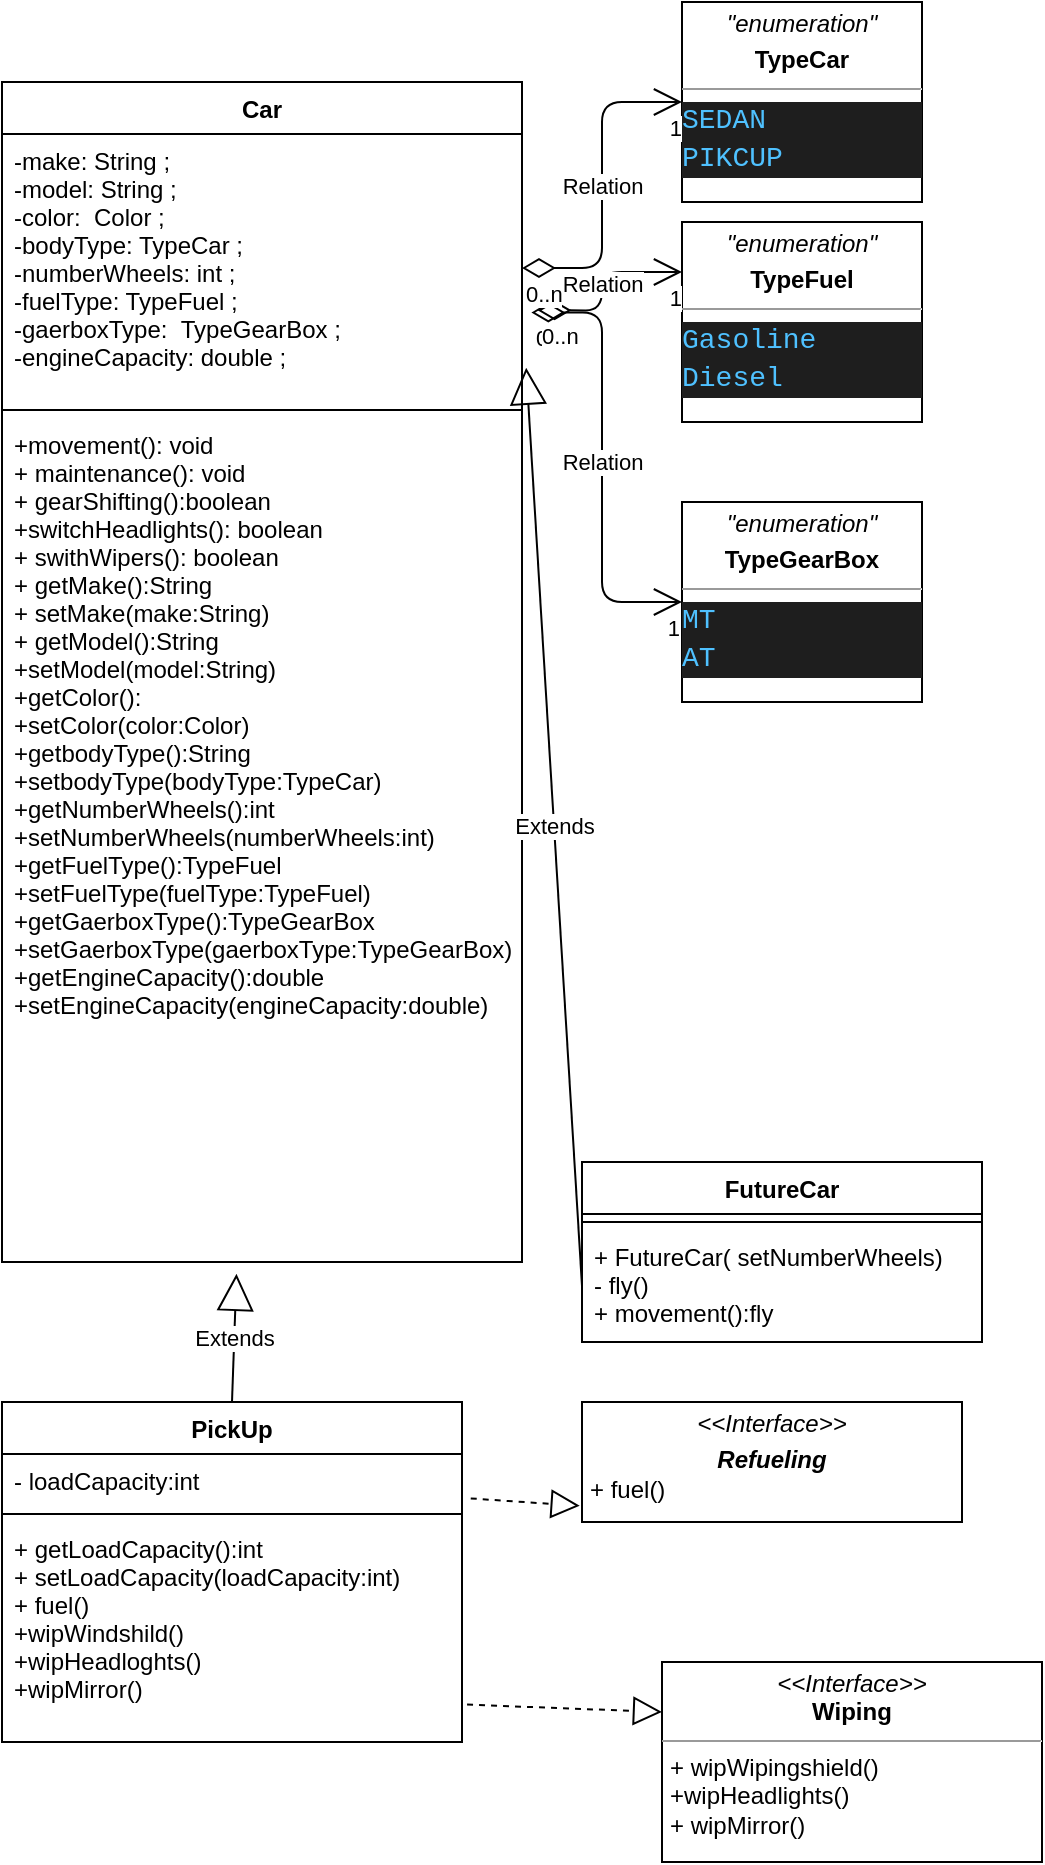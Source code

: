 <mxfile>
    <diagram id="IvUjVm4ccQzjB-OKepJw" name="Page-1">
        <mxGraphModel dx="1052" dy="722" grid="1" gridSize="10" guides="1" tooltips="1" connect="1" arrows="1" fold="1" page="1" pageScale="1" pageWidth="827" pageHeight="1169" math="0" shadow="0">
            <root>
                <mxCell id="0"/>
                <mxCell id="1" parent="0"/>
                <mxCell id="2" value="Car" style="swimlane;fontStyle=1;align=center;verticalAlign=top;childLayout=stackLayout;horizontal=1;startSize=26;horizontalStack=0;resizeParent=1;resizeParentMax=0;resizeLast=0;collapsible=1;marginBottom=0;" parent="1" vertex="1">
                    <mxGeometry x="130" y="50" width="260" height="590" as="geometry"/>
                </mxCell>
                <mxCell id="3" value="-make: String ;&#10;-model: String ;&#10;-color:  Color ;&#10;-bodyType: TypeCar ;&#10;-numberWheels: int ;&#10;-fuelType: TypeFuel ;&#10;-gaerboxType:  TypeGearBox ;&#10;-engineCapacity: double ;" style="text;strokeColor=none;fillColor=none;align=left;verticalAlign=top;spacingLeft=4;spacingRight=4;overflow=hidden;rotatable=0;points=[[0,0.5],[1,0.5]];portConstraint=eastwest;" parent="2" vertex="1">
                    <mxGeometry y="26" width="260" height="134" as="geometry"/>
                </mxCell>
                <mxCell id="4" value="" style="line;strokeWidth=1;fillColor=none;align=left;verticalAlign=middle;spacingTop=-1;spacingLeft=3;spacingRight=3;rotatable=0;labelPosition=right;points=[];portConstraint=eastwest;" parent="2" vertex="1">
                    <mxGeometry y="160" width="260" height="8" as="geometry"/>
                </mxCell>
                <mxCell id="5" value="+movement(): void&#10;+ maintenance(): void&#10;+ gearShifting():boolean&#10;+switchHeadlights(): boolean&#10;+ swithWipers(): boolean&#10;+ getMake():String&#10;+ setMake(make:String)&#10;+ getModel():String&#10;+setModel(model:String)&#10;+getColor():&#10;+setColor(color:Color)&#10;+getbodyType():String&#10;+setbodyType(bodyType:TypeCar)&#10;+getNumberWheels():int&#10;+setNumberWheels(numberWheels:int)&#10;+getFuelType():TypeFuel&#10;+setFuelType(fuelType:TypeFuel)&#10;+getGaerboxType():TypeGearBox&#10;+setGaerboxType(gaerboxType:TypeGearBox)&#10;+getEngineCapacity():double&#10;+setEngineCapacity(engineCapacity:double)&#10;&#10;&#10;" style="text;strokeColor=none;fillColor=none;align=left;verticalAlign=top;spacingLeft=4;spacingRight=4;overflow=hidden;rotatable=0;points=[[0,0.5],[1,0.5]];portConstraint=eastwest;" parent="2" vertex="1">
                    <mxGeometry y="168" width="260" height="422" as="geometry"/>
                </mxCell>
                <mxCell id="6" value="PickUp" style="swimlane;fontStyle=1;align=center;verticalAlign=top;childLayout=stackLayout;horizontal=1;startSize=26;horizontalStack=0;resizeParent=1;resizeParentMax=0;resizeLast=0;collapsible=1;marginBottom=0;" vertex="1" parent="1">
                    <mxGeometry x="130" y="710" width="230" height="170" as="geometry"/>
                </mxCell>
                <mxCell id="7" value="- loadCapacity:int&#10;" style="text;strokeColor=none;fillColor=none;align=left;verticalAlign=top;spacingLeft=4;spacingRight=4;overflow=hidden;rotatable=0;points=[[0,0.5],[1,0.5]];portConstraint=eastwest;" vertex="1" parent="6">
                    <mxGeometry y="26" width="230" height="26" as="geometry"/>
                </mxCell>
                <mxCell id="8" value="" style="line;strokeWidth=1;fillColor=none;align=left;verticalAlign=middle;spacingTop=-1;spacingLeft=3;spacingRight=3;rotatable=0;labelPosition=right;points=[];portConstraint=eastwest;" vertex="1" parent="6">
                    <mxGeometry y="52" width="230" height="8" as="geometry"/>
                </mxCell>
                <mxCell id="9" value="+ getLoadCapacity():int&#10;+ setLoadCapacity(loadCapacity:int)&#10;+ fuel()&#10;+wipWindshild()&#10;+wipHeadloghts()&#10;+wipMirror()" style="text;strokeColor=none;fillColor=none;align=left;verticalAlign=top;spacingLeft=4;spacingRight=4;overflow=hidden;rotatable=0;points=[[0,0.5],[1,0.5]];portConstraint=eastwest;" vertex="1" parent="6">
                    <mxGeometry y="60" width="230" height="110" as="geometry"/>
                </mxCell>
                <mxCell id="10" value="Extends" style="endArrow=block;endSize=16;endFill=0;html=1;exitX=0.5;exitY=0;exitDx=0;exitDy=0;entryX=0.451;entryY=1.014;entryDx=0;entryDy=0;entryPerimeter=0;" edge="1" parent="1" source="6" target="5">
                    <mxGeometry width="160" relative="1" as="geometry">
                        <mxPoint x="230" y="490" as="sourcePoint"/>
                        <mxPoint x="490" y="770" as="targetPoint"/>
                    </mxGeometry>
                </mxCell>
                <mxCell id="14" value="&lt;p style=&quot;margin: 0px ; margin-top: 4px ; text-align: center&quot;&gt;&lt;i&gt;&amp;lt;&amp;lt;Interface&amp;gt;&amp;gt;&lt;/i&gt;&lt;br&gt;&lt;/p&gt;&lt;p style=&quot;margin: 0px ; margin-top: 4px ; text-align: center&quot;&gt;&lt;b&gt;&lt;i&gt;Refueling&lt;/i&gt;&lt;/b&gt;&lt;/p&gt;&lt;p style=&quot;margin: 0px ; margin-left: 4px&quot;&gt;&lt;/p&gt;&lt;p style=&quot;margin: 0px ; margin-left: 4px&quot;&gt;+ fuel()&lt;/p&gt;" style="verticalAlign=top;align=left;overflow=fill;fontSize=12;fontFamily=Helvetica;html=1;" vertex="1" parent="1">
                    <mxGeometry x="420" y="710" width="190" height="60" as="geometry"/>
                </mxCell>
                <mxCell id="15" value="" style="endArrow=block;dashed=1;endFill=0;endSize=12;html=1;exitX=1.019;exitY=0.855;exitDx=0;exitDy=0;exitPerimeter=0;entryX=-0.006;entryY=0.865;entryDx=0;entryDy=0;entryPerimeter=0;" edge="1" parent="1" source="7" target="14">
                    <mxGeometry width="160" relative="1" as="geometry">
                        <mxPoint x="230" y="660" as="sourcePoint"/>
                        <mxPoint x="390" y="820" as="targetPoint"/>
                    </mxGeometry>
                </mxCell>
                <mxCell id="16" value="&lt;p style=&quot;margin: 0px ; margin-top: 4px ; text-align: center&quot;&gt;&lt;i&gt;&amp;lt;&amp;lt;Interface&amp;gt;&amp;gt;&lt;/i&gt;&lt;br&gt;&lt;b&gt;Wiping&lt;/b&gt;&lt;/p&gt;&lt;hr size=&quot;1&quot;&gt;&lt;p style=&quot;margin: 0px ; margin-left: 4px&quot;&gt;+ wipWipingshield()&lt;br&gt;&lt;/p&gt;&lt;p style=&quot;margin: 0px ; margin-left: 4px&quot;&gt;+wipHeadlights()&lt;/p&gt;&lt;p style=&quot;margin: 0px ; margin-left: 4px&quot;&gt;+ wipMirror()&lt;/p&gt;" style="verticalAlign=top;align=left;overflow=fill;fontSize=12;fontFamily=Helvetica;html=1;" vertex="1" parent="1">
                    <mxGeometry x="460" y="840" width="190" height="100" as="geometry"/>
                </mxCell>
                <mxCell id="17" value="" style="endArrow=block;dashed=1;endFill=0;endSize=12;html=1;exitX=1.011;exitY=0.83;exitDx=0;exitDy=0;exitPerimeter=0;entryX=0;entryY=0.25;entryDx=0;entryDy=0;" edge="1" parent="1" source="9" target="16">
                    <mxGeometry width="160" relative="1" as="geometry">
                        <mxPoint x="330" y="860" as="sourcePoint"/>
                        <mxPoint x="490" y="860" as="targetPoint"/>
                    </mxGeometry>
                </mxCell>
                <mxCell id="18" value="FutureCar" style="swimlane;fontStyle=1;align=center;verticalAlign=top;childLayout=stackLayout;horizontal=1;startSize=26;horizontalStack=0;resizeParent=1;resizeParentMax=0;resizeLast=0;collapsible=1;marginBottom=0;" vertex="1" parent="1">
                    <mxGeometry x="420" y="590" width="200" height="90" as="geometry"/>
                </mxCell>
                <mxCell id="20" value="" style="line;strokeWidth=1;fillColor=none;align=left;verticalAlign=middle;spacingTop=-1;spacingLeft=3;spacingRight=3;rotatable=0;labelPosition=right;points=[];portConstraint=eastwest;" vertex="1" parent="18">
                    <mxGeometry y="26" width="200" height="8" as="geometry"/>
                </mxCell>
                <mxCell id="21" value="+ FutureCar( setNumberWheels)&#10;- fly()&#10;+ movement():fly&#10;" style="text;strokeColor=none;fillColor=none;align=left;verticalAlign=top;spacingLeft=4;spacingRight=4;overflow=hidden;rotatable=0;points=[[0,0.5],[1,0.5]];portConstraint=eastwest;" vertex="1" parent="18">
                    <mxGeometry y="34" width="200" height="56" as="geometry"/>
                </mxCell>
                <mxCell id="22" value="Extends" style="endArrow=block;endSize=16;endFill=0;html=1;entryX=1.008;entryY=0.872;entryDx=0;entryDy=0;entryPerimeter=0;exitX=0;exitY=0.5;exitDx=0;exitDy=0;" edge="1" parent="1" source="21" target="3">
                    <mxGeometry width="160" relative="1" as="geometry">
                        <mxPoint x="520" y="660" as="sourcePoint"/>
                        <mxPoint x="680" y="660" as="targetPoint"/>
                    </mxGeometry>
                </mxCell>
                <mxCell id="27" value="&lt;p style=&quot;margin: 0px ; margin-top: 4px ; text-align: center&quot;&gt;&lt;i&gt;&quot;enumeration&quot;&lt;/i&gt;&lt;/p&gt;&lt;p style=&quot;margin: 0px ; margin-top: 4px ; text-align: center&quot;&gt;&lt;b&gt;TypeCar&lt;/b&gt;&lt;/p&gt;&lt;hr size=&quot;1&quot;&gt;&lt;div style=&quot;color: rgb(212 , 212 , 212) ; background-color: rgb(30 , 30 , 30) ; font-family: &amp;#34;consolas&amp;#34; , &amp;#34;courier new&amp;#34; , monospace ; font-size: 14px ; line-height: 19px&quot;&gt;&lt;div&gt;&lt;span style=&quot;color: #4fc1ff&quot;&gt;SEDAN&lt;/span&gt;&lt;/div&gt;&lt;div&gt;&lt;span style=&quot;color: #4fc1ff&quot;&gt;PIKCUP&lt;/span&gt;&lt;/div&gt;&lt;/div&gt;" style="verticalAlign=top;align=left;overflow=fill;fontSize=12;fontFamily=Helvetica;html=1;" vertex="1" parent="1">
                    <mxGeometry x="470" y="10" width="120" height="100" as="geometry"/>
                </mxCell>
                <mxCell id="28" value="&lt;p style=&quot;margin: 0px ; margin-top: 4px ; text-align: center&quot;&gt;&lt;i&gt;&quot;enumeration&quot;&lt;/i&gt;&lt;/p&gt;&lt;p style=&quot;margin: 0px ; margin-top: 4px ; text-align: center&quot;&gt;&lt;b&gt;TypeFuel&lt;/b&gt;&lt;/p&gt;&lt;hr size=&quot;1&quot;&gt;&lt;div style=&quot;color: rgb(212 , 212 , 212) ; background-color: rgb(30 , 30 , 30) ; font-family: &amp;#34;consolas&amp;#34; , &amp;#34;courier new&amp;#34; , monospace ; font-size: 14px ; line-height: 19px&quot;&gt;&lt;div&gt;&lt;span style=&quot;color: #4fc1ff&quot;&gt;Gasoline&lt;/span&gt;&lt;/div&gt;&lt;div&gt;&lt;span style=&quot;color: #4fc1ff&quot;&gt;Diesel&lt;/span&gt;&lt;/div&gt;&lt;/div&gt;" style="verticalAlign=top;align=left;overflow=fill;fontSize=12;fontFamily=Helvetica;html=1;" vertex="1" parent="1">
                    <mxGeometry x="470" y="120" width="120" height="100" as="geometry"/>
                </mxCell>
                <mxCell id="29" value="&lt;p style=&quot;margin: 0px ; margin-top: 4px ; text-align: center&quot;&gt;&lt;i&gt;&quot;enumeration&quot;&lt;/i&gt;&lt;/p&gt;&lt;p style=&quot;margin: 0px ; margin-top: 4px ; text-align: center&quot;&gt;&lt;b&gt;TypeGearBox&lt;/b&gt;&lt;/p&gt;&lt;hr size=&quot;1&quot;&gt;&lt;div style=&quot;background-color: rgb(30 , 30 , 30) ; font-family: &amp;#34;consolas&amp;#34; , &amp;#34;courier new&amp;#34; , monospace ; font-size: 14px ; line-height: 19px&quot;&gt;&lt;div style=&quot;color: rgb(212 , 212 , 212)&quot;&gt;&lt;span style=&quot;color: #4fc1ff&quot;&gt;MT&lt;/span&gt;&lt;/div&gt;&lt;div&gt;&lt;font color=&quot;#4fc1ff&quot;&gt;AT&lt;/font&gt;&lt;/div&gt;&lt;/div&gt;" style="verticalAlign=top;align=left;overflow=fill;fontSize=12;fontFamily=Helvetica;html=1;" vertex="1" parent="1">
                    <mxGeometry x="470" y="260" width="120" height="100" as="geometry"/>
                </mxCell>
                <mxCell id="30" value="Relation" style="endArrow=open;html=1;endSize=12;startArrow=diamondThin;startSize=14;startFill=0;edgeStyle=orthogonalEdgeStyle;exitX=1.018;exitY=0.666;exitDx=0;exitDy=0;exitPerimeter=0;entryX=0;entryY=0.5;entryDx=0;entryDy=0;" edge="1" parent="1" source="3" target="29">
                    <mxGeometry relative="1" as="geometry">
                        <mxPoint x="370" y="410" as="sourcePoint"/>
                        <mxPoint x="530" y="410" as="targetPoint"/>
                    </mxGeometry>
                </mxCell>
                <mxCell id="31" value="0..n" style="edgeLabel;resizable=0;html=1;align=left;verticalAlign=top;" connectable="0" vertex="1" parent="30">
                    <mxGeometry x="-1" relative="1" as="geometry"/>
                </mxCell>
                <mxCell id="32" value="1" style="edgeLabel;resizable=0;html=1;align=right;verticalAlign=top;" connectable="0" vertex="1" parent="30">
                    <mxGeometry x="1" relative="1" as="geometry"/>
                </mxCell>
                <mxCell id="33" value="Relation" style="endArrow=open;html=1;endSize=12;startArrow=diamondThin;startSize=14;startFill=0;edgeStyle=orthogonalEdgeStyle;exitX=1.03;exitY=0.658;exitDx=0;exitDy=0;exitPerimeter=0;entryX=0;entryY=0.25;entryDx=0;entryDy=0;" edge="1" parent="1" source="3" target="28">
                    <mxGeometry relative="1" as="geometry">
                        <mxPoint x="370" y="140" as="sourcePoint"/>
                        <mxPoint x="530" y="140" as="targetPoint"/>
                    </mxGeometry>
                </mxCell>
                <mxCell id="34" value="0..n" style="edgeLabel;resizable=0;html=1;align=left;verticalAlign=top;" connectable="0" vertex="1" parent="33">
                    <mxGeometry x="-1" relative="1" as="geometry"/>
                </mxCell>
                <mxCell id="35" value="1" style="edgeLabel;resizable=0;html=1;align=right;verticalAlign=top;" connectable="0" vertex="1" parent="33">
                    <mxGeometry x="1" relative="1" as="geometry"/>
                </mxCell>
                <mxCell id="36" value="Relation" style="endArrow=open;html=1;endSize=12;startArrow=diamondThin;startSize=14;startFill=0;edgeStyle=orthogonalEdgeStyle;exitX=1;exitY=0.5;exitDx=0;exitDy=0;entryX=0;entryY=0.5;entryDx=0;entryDy=0;" edge="1" parent="1" source="3" target="27">
                    <mxGeometry relative="1" as="geometry">
                        <mxPoint x="370" y="140" as="sourcePoint"/>
                        <mxPoint x="530" y="140" as="targetPoint"/>
                    </mxGeometry>
                </mxCell>
                <mxCell id="37" value="0..n" style="edgeLabel;resizable=0;html=1;align=left;verticalAlign=top;" connectable="0" vertex="1" parent="36">
                    <mxGeometry x="-1" relative="1" as="geometry"/>
                </mxCell>
                <mxCell id="38" value="1" style="edgeLabel;resizable=0;html=1;align=right;verticalAlign=top;" connectable="0" vertex="1" parent="36">
                    <mxGeometry x="1" relative="1" as="geometry"/>
                </mxCell>
            </root>
        </mxGraphModel>
    </diagram>
</mxfile>